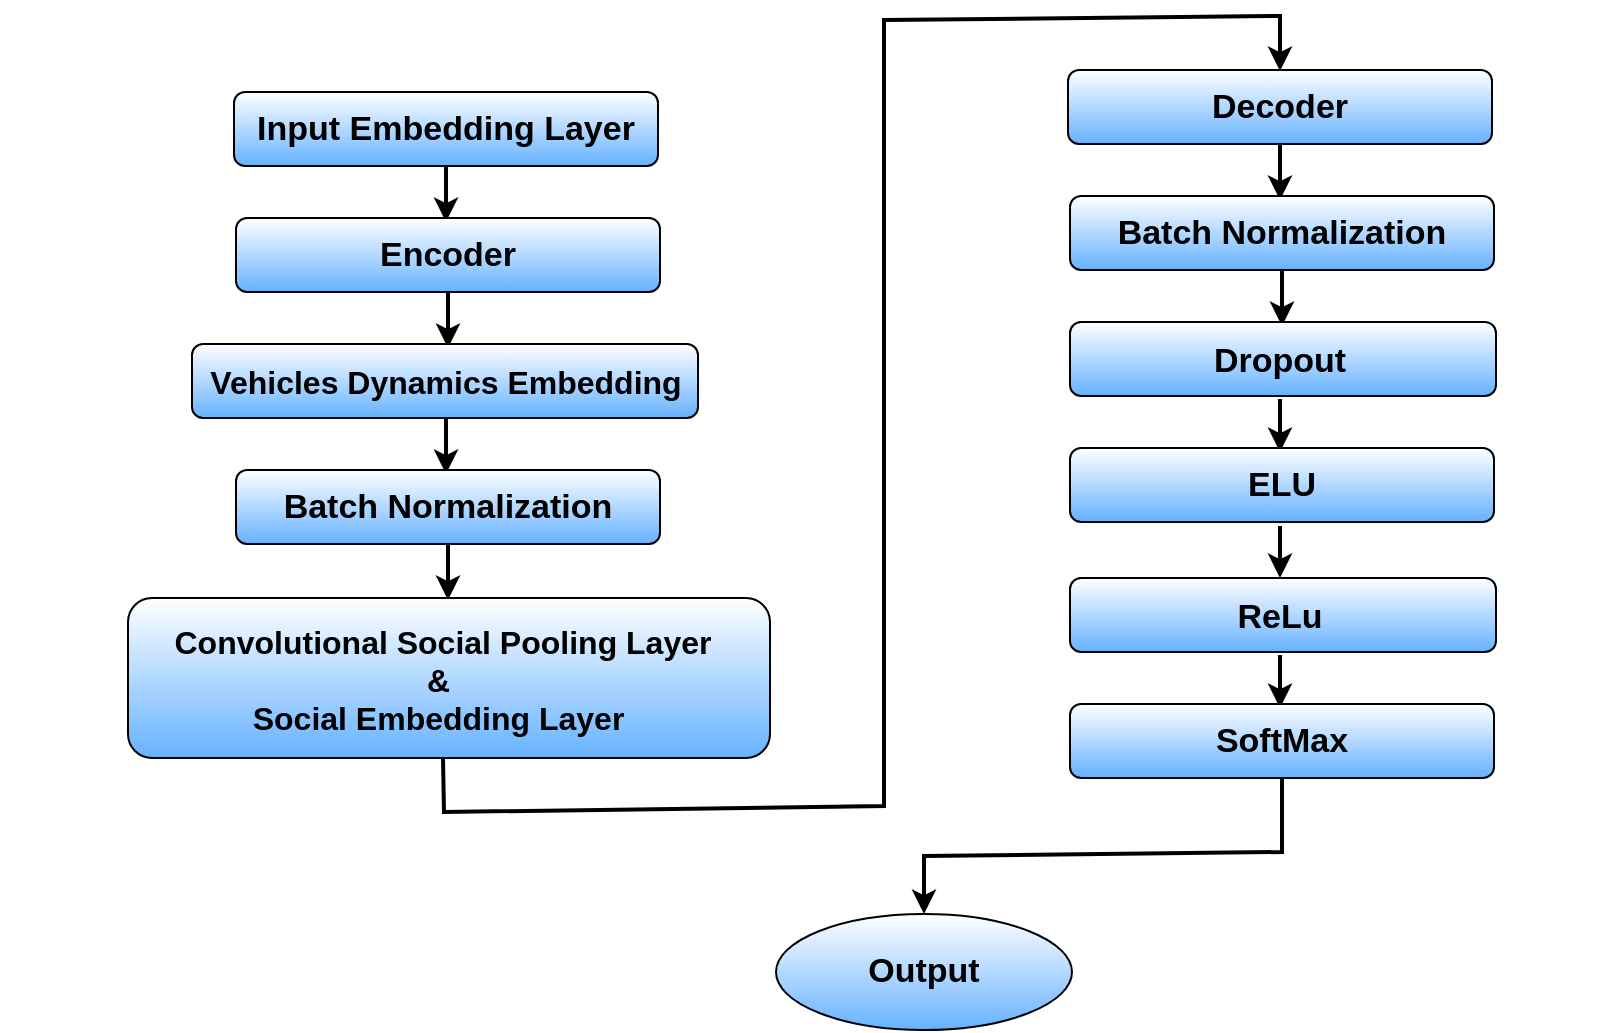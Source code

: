 <mxfile version="24.3.0" type="device">
  <diagram name="Page-1" id="e_9ElpF_iPZHuticTnNg">
    <mxGraphModel dx="1600" dy="858" grid="0" gridSize="10" guides="1" tooltips="1" connect="1" arrows="1" fold="1" page="1" pageScale="1" pageWidth="1100" pageHeight="850" math="0" shadow="0">
      <root>
        <mxCell id="0" />
        <mxCell id="1" parent="0" />
        <mxCell id="MbEb7JWWdUkX9Q32UqQj-1" value="" style="rounded=1;whiteSpace=wrap;html=1;gradientColor=#66B2FF;" parent="1" vertex="1">
          <mxGeometry x="381" y="162" width="212" height="37" as="geometry" />
        </mxCell>
        <mxCell id="MbEb7JWWdUkX9Q32UqQj-2" value="&lt;b&gt;&lt;font style=&quot;font-size: 17px;&quot;&gt;Input Embedding Layer&lt;/font&gt;&lt;/b&gt;" style="text;html=1;align=center;verticalAlign=middle;whiteSpace=wrap;rounded=0;" parent="1" vertex="1">
          <mxGeometry x="327" y="162.5" width="320" height="37" as="geometry" />
        </mxCell>
        <mxCell id="MbEb7JWWdUkX9Q32UqQj-23" value="" style="endArrow=classic;html=1;rounded=0;strokeWidth=2;exitX=0.5;exitY=1;exitDx=0;exitDy=0;" parent="1" source="MbEb7JWWdUkX9Q32UqQj-2" edge="1">
          <mxGeometry width="50" height="50" relative="1" as="geometry">
            <mxPoint x="485" y="213" as="sourcePoint" />
            <mxPoint x="487" y="227" as="targetPoint" />
          </mxGeometry>
        </mxCell>
        <mxCell id="FCIynhME6rANmm3LRD0h-6" value="" style="rounded=1;whiteSpace=wrap;html=1;gradientColor=#66B2FF;" vertex="1" parent="1">
          <mxGeometry x="382" y="225" width="212" height="37" as="geometry" />
        </mxCell>
        <mxCell id="FCIynhME6rANmm3LRD0h-7" value="&lt;b&gt;&lt;font style=&quot;font-size: 17px;&quot;&gt;Encoder&lt;/font&gt;&lt;/b&gt;" style="text;html=1;align=center;verticalAlign=middle;whiteSpace=wrap;rounded=0;" vertex="1" parent="1">
          <mxGeometry x="328" y="225.5" width="320" height="37" as="geometry" />
        </mxCell>
        <mxCell id="FCIynhME6rANmm3LRD0h-8" value="" style="endArrow=classic;html=1;rounded=0;strokeWidth=2;exitX=0.5;exitY=1;exitDx=0;exitDy=0;" edge="1" source="FCIynhME6rANmm3LRD0h-7" parent="1">
          <mxGeometry width="50" height="50" relative="1" as="geometry">
            <mxPoint x="486" y="276" as="sourcePoint" />
            <mxPoint x="488" y="290" as="targetPoint" />
          </mxGeometry>
        </mxCell>
        <mxCell id="FCIynhME6rANmm3LRD0h-9" value="" style="rounded=1;whiteSpace=wrap;html=1;gradientColor=#66B2FF;" vertex="1" parent="1">
          <mxGeometry x="360" y="288" width="253" height="37" as="geometry" />
        </mxCell>
        <mxCell id="FCIynhME6rANmm3LRD0h-10" value="&lt;b&gt;&lt;font style=&quot;font-size: 16px;&quot;&gt;Vehicles Dynamics Embedding&lt;/font&gt;&lt;/b&gt;" style="text;html=1;align=center;verticalAlign=middle;whiteSpace=wrap;rounded=0;" vertex="1" parent="1">
          <mxGeometry x="327" y="288.5" width="320" height="37" as="geometry" />
        </mxCell>
        <mxCell id="FCIynhME6rANmm3LRD0h-11" value="" style="endArrow=classic;html=1;rounded=0;strokeWidth=2;exitX=0.5;exitY=1;exitDx=0;exitDy=0;" edge="1" source="FCIynhME6rANmm3LRD0h-10" parent="1">
          <mxGeometry width="50" height="50" relative="1" as="geometry">
            <mxPoint x="485" y="339" as="sourcePoint" />
            <mxPoint x="487" y="353" as="targetPoint" />
          </mxGeometry>
        </mxCell>
        <mxCell id="FCIynhME6rANmm3LRD0h-12" value="" style="rounded=1;whiteSpace=wrap;html=1;gradientColor=#66B2FF;" vertex="1" parent="1">
          <mxGeometry x="382" y="351" width="212" height="37" as="geometry" />
        </mxCell>
        <mxCell id="FCIynhME6rANmm3LRD0h-13" value="&lt;b style=&quot;font-size: 17px;&quot;&gt;Batch Normalization&lt;/b&gt;" style="text;html=1;align=center;verticalAlign=middle;whiteSpace=wrap;rounded=0;" vertex="1" parent="1">
          <mxGeometry x="328" y="351.5" width="320" height="37" as="geometry" />
        </mxCell>
        <mxCell id="FCIynhME6rANmm3LRD0h-14" value="" style="endArrow=classic;html=1;rounded=0;strokeWidth=2;exitX=0.5;exitY=1;exitDx=0;exitDy=0;" edge="1" source="FCIynhME6rANmm3LRD0h-13" parent="1">
          <mxGeometry width="50" height="50" relative="1" as="geometry">
            <mxPoint x="486" y="402" as="sourcePoint" />
            <mxPoint x="488" y="416" as="targetPoint" />
          </mxGeometry>
        </mxCell>
        <mxCell id="FCIynhME6rANmm3LRD0h-16" value="" style="rounded=1;whiteSpace=wrap;html=1;gradientColor=#66B2FF;" vertex="1" parent="1">
          <mxGeometry x="328" y="415" width="321" height="80" as="geometry" />
        </mxCell>
        <mxCell id="FCIynhME6rANmm3LRD0h-17" value="&lt;b style=&quot;font-size: 16px;&quot;&gt;&lt;font style=&quot;font-size: 16px;&quot;&gt;Convolutional Social Pooling Layer&lt;/font&gt;&lt;/b&gt;&lt;div&gt;&lt;b style=&quot;font-size: 16px;&quot;&gt;&lt;font style=&quot;font-size: 16px;&quot;&gt;&amp;amp;&amp;nbsp;&lt;/font&gt;&lt;/b&gt;&lt;div style=&quot;font-size: 16px;&quot;&gt;&lt;b style=&quot;&quot;&gt;&lt;font style=&quot;font-size: 16px;&quot;&gt;Social Embedding Layer&amp;nbsp;&lt;/font&gt;&lt;/b&gt;&lt;/div&gt;&lt;/div&gt;" style="text;html=1;align=center;verticalAlign=middle;whiteSpace=wrap;rounded=0;" vertex="1" parent="1">
          <mxGeometry x="322" y="416.5" width="327" height="78.5" as="geometry" />
        </mxCell>
        <mxCell id="FCIynhME6rANmm3LRD0h-22" value="" style="rounded=1;whiteSpace=wrap;html=1;gradientColor=#66B2FF;" vertex="1" parent="1">
          <mxGeometry x="798" y="151" width="212" height="37" as="geometry" />
        </mxCell>
        <mxCell id="FCIynhME6rANmm3LRD0h-23" value="&lt;b&gt;&lt;font style=&quot;font-size: 17px;&quot;&gt;Decoder&lt;/font&gt;&lt;/b&gt;" style="text;html=1;align=center;verticalAlign=middle;whiteSpace=wrap;rounded=0;" vertex="1" parent="1">
          <mxGeometry x="744" y="151.5" width="320" height="37" as="geometry" />
        </mxCell>
        <mxCell id="FCIynhME6rANmm3LRD0h-24" value="" style="endArrow=classic;html=1;rounded=0;strokeWidth=2;exitX=0.5;exitY=1;exitDx=0;exitDy=0;" edge="1" source="FCIynhME6rANmm3LRD0h-23" parent="1">
          <mxGeometry width="50" height="50" relative="1" as="geometry">
            <mxPoint x="902" y="202" as="sourcePoint" />
            <mxPoint x="904" y="216" as="targetPoint" />
          </mxGeometry>
        </mxCell>
        <mxCell id="FCIynhME6rANmm3LRD0h-25" value="" style="rounded=1;whiteSpace=wrap;html=1;gradientColor=#66B2FF;" vertex="1" parent="1">
          <mxGeometry x="799" y="214" width="212" height="37" as="geometry" />
        </mxCell>
        <mxCell id="FCIynhME6rANmm3LRD0h-26" value="&lt;b style=&quot;font-size: 17px;&quot;&gt;Batch Normalization&lt;/b&gt;" style="text;html=1;align=center;verticalAlign=middle;whiteSpace=wrap;rounded=0;" vertex="1" parent="1">
          <mxGeometry x="745" y="214.5" width="320" height="37" as="geometry" />
        </mxCell>
        <mxCell id="FCIynhME6rANmm3LRD0h-27" value="" style="endArrow=classic;html=1;rounded=0;strokeWidth=2;exitX=0.5;exitY=1;exitDx=0;exitDy=0;" edge="1" source="FCIynhME6rANmm3LRD0h-26" parent="1">
          <mxGeometry width="50" height="50" relative="1" as="geometry">
            <mxPoint x="903" y="265" as="sourcePoint" />
            <mxPoint x="905" y="279" as="targetPoint" />
          </mxGeometry>
        </mxCell>
        <mxCell id="FCIynhME6rANmm3LRD0h-28" value="" style="rounded=1;whiteSpace=wrap;html=1;gradientColor=#66B2FF;" vertex="1" parent="1">
          <mxGeometry x="799" y="277" width="213" height="37" as="geometry" />
        </mxCell>
        <mxCell id="FCIynhME6rANmm3LRD0h-29" value="&lt;b&gt;&lt;font style=&quot;font-size: 17px;&quot;&gt;Dropout&lt;/font&gt;&lt;/b&gt;" style="text;html=1;align=center;verticalAlign=middle;whiteSpace=wrap;rounded=0;" vertex="1" parent="1">
          <mxGeometry x="744" y="278.5" width="320" height="37" as="geometry" />
        </mxCell>
        <mxCell id="FCIynhME6rANmm3LRD0h-30" value="" style="endArrow=classic;html=1;rounded=0;strokeWidth=2;exitX=0.5;exitY=1;exitDx=0;exitDy=0;" edge="1" source="FCIynhME6rANmm3LRD0h-29" parent="1">
          <mxGeometry width="50" height="50" relative="1" as="geometry">
            <mxPoint x="902" y="328" as="sourcePoint" />
            <mxPoint x="904" y="342" as="targetPoint" />
          </mxGeometry>
        </mxCell>
        <mxCell id="FCIynhME6rANmm3LRD0h-31" value="" style="rounded=1;whiteSpace=wrap;html=1;gradientColor=#66B2FF;" vertex="1" parent="1">
          <mxGeometry x="799" y="340" width="212" height="37" as="geometry" />
        </mxCell>
        <mxCell id="FCIynhME6rANmm3LRD0h-32" value="&lt;b style=&quot;font-size: 17px;&quot;&gt;ELU&lt;/b&gt;" style="text;html=1;align=center;verticalAlign=middle;whiteSpace=wrap;rounded=0;" vertex="1" parent="1">
          <mxGeometry x="745" y="340.5" width="320" height="37" as="geometry" />
        </mxCell>
        <mxCell id="FCIynhME6rANmm3LRD0h-33" value="" style="rounded=1;whiteSpace=wrap;html=1;gradientColor=#66B2FF;" vertex="1" parent="1">
          <mxGeometry x="799" y="405" width="213" height="37" as="geometry" />
        </mxCell>
        <mxCell id="FCIynhME6rANmm3LRD0h-34" value="&lt;b&gt;&lt;font style=&quot;font-size: 17px;&quot;&gt;ReLu&lt;/font&gt;&lt;/b&gt;" style="text;html=1;align=center;verticalAlign=middle;whiteSpace=wrap;rounded=0;" vertex="1" parent="1">
          <mxGeometry x="744" y="406.5" width="320" height="37" as="geometry" />
        </mxCell>
        <mxCell id="FCIynhME6rANmm3LRD0h-35" value="" style="endArrow=classic;html=1;rounded=0;strokeWidth=2;exitX=0.5;exitY=1;exitDx=0;exitDy=0;" edge="1" source="FCIynhME6rANmm3LRD0h-34" parent="1">
          <mxGeometry width="50" height="50" relative="1" as="geometry">
            <mxPoint x="902" y="456" as="sourcePoint" />
            <mxPoint x="904" y="470" as="targetPoint" />
          </mxGeometry>
        </mxCell>
        <mxCell id="FCIynhME6rANmm3LRD0h-36" value="" style="rounded=1;whiteSpace=wrap;html=1;gradientColor=#66B2FF;" vertex="1" parent="1">
          <mxGeometry x="799" y="468" width="212" height="37" as="geometry" />
        </mxCell>
        <mxCell id="FCIynhME6rANmm3LRD0h-37" value="&lt;b style=&quot;font-size: 17px;&quot;&gt;SoftMax&lt;/b&gt;" style="text;html=1;align=center;verticalAlign=middle;whiteSpace=wrap;rounded=0;" vertex="1" parent="1">
          <mxGeometry x="745" y="468.5" width="320" height="37" as="geometry" />
        </mxCell>
        <mxCell id="FCIynhME6rANmm3LRD0h-38" value="" style="endArrow=classic;html=1;rounded=0;strokeWidth=2;exitX=0.5;exitY=1;exitDx=0;exitDy=0;" edge="1" parent="1">
          <mxGeometry width="50" height="50" relative="1" as="geometry">
            <mxPoint x="904" y="379" as="sourcePoint" />
            <mxPoint x="904" y="405" as="targetPoint" />
          </mxGeometry>
        </mxCell>
        <mxCell id="FCIynhME6rANmm3LRD0h-39" value="" style="ellipse;whiteSpace=wrap;html=1;gradientColor=#66B2FF;" vertex="1" parent="1">
          <mxGeometry x="652" y="573" width="148" height="58" as="geometry" />
        </mxCell>
        <mxCell id="FCIynhME6rANmm3LRD0h-40" value="" style="endArrow=classic;html=1;rounded=0;exitX=0.5;exitY=1;exitDx=0;exitDy=0;strokeWidth=2;entryX=0.5;entryY=0;entryDx=0;entryDy=0;" edge="1" parent="1" source="FCIynhME6rANmm3LRD0h-17" target="FCIynhME6rANmm3LRD0h-23">
          <mxGeometry width="50" height="50" relative="1" as="geometry">
            <mxPoint x="688" y="519" as="sourcePoint" />
            <mxPoint x="738" y="469" as="targetPoint" />
            <Array as="points">
              <mxPoint x="486" y="522" />
              <mxPoint x="706" y="519" />
              <mxPoint x="706" y="126" />
              <mxPoint x="904" y="124" />
            </Array>
          </mxGeometry>
        </mxCell>
        <mxCell id="FCIynhME6rANmm3LRD0h-41" value="&lt;b style=&quot;font-size: 17px;&quot;&gt;Output&lt;/b&gt;" style="text;html=1;align=center;verticalAlign=middle;whiteSpace=wrap;rounded=0;" vertex="1" parent="1">
          <mxGeometry x="566" y="583.5" width="320" height="37" as="geometry" />
        </mxCell>
        <mxCell id="FCIynhME6rANmm3LRD0h-42" value="" style="endArrow=classic;html=1;rounded=0;exitX=0.5;exitY=1;exitDx=0;exitDy=0;entryX=0.5;entryY=0;entryDx=0;entryDy=0;strokeWidth=2;" edge="1" parent="1" source="FCIynhME6rANmm3LRD0h-37" target="FCIynhME6rANmm3LRD0h-39">
          <mxGeometry width="50" height="50" relative="1" as="geometry">
            <mxPoint x="688" y="619" as="sourcePoint" />
            <mxPoint x="738" y="569" as="targetPoint" />
            <Array as="points">
              <mxPoint x="905" y="542" />
              <mxPoint x="726" y="544" />
            </Array>
          </mxGeometry>
        </mxCell>
        <mxCell id="FCIynhME6rANmm3LRD0h-45" value="" style="rounded=0;whiteSpace=wrap;html=1;fillColor=none;strokeColor=none;" vertex="1" parent="1">
          <mxGeometry x="264" y="291.5" width="63" height="60" as="geometry" />
        </mxCell>
        <mxCell id="FCIynhME6rANmm3LRD0h-46" value="" style="rounded=0;whiteSpace=wrap;html=1;strokeColor=none;fillColor=none;" vertex="1" parent="1">
          <mxGeometry x="1034" y="325.5" width="36" height="60" as="geometry" />
        </mxCell>
      </root>
    </mxGraphModel>
  </diagram>
</mxfile>
